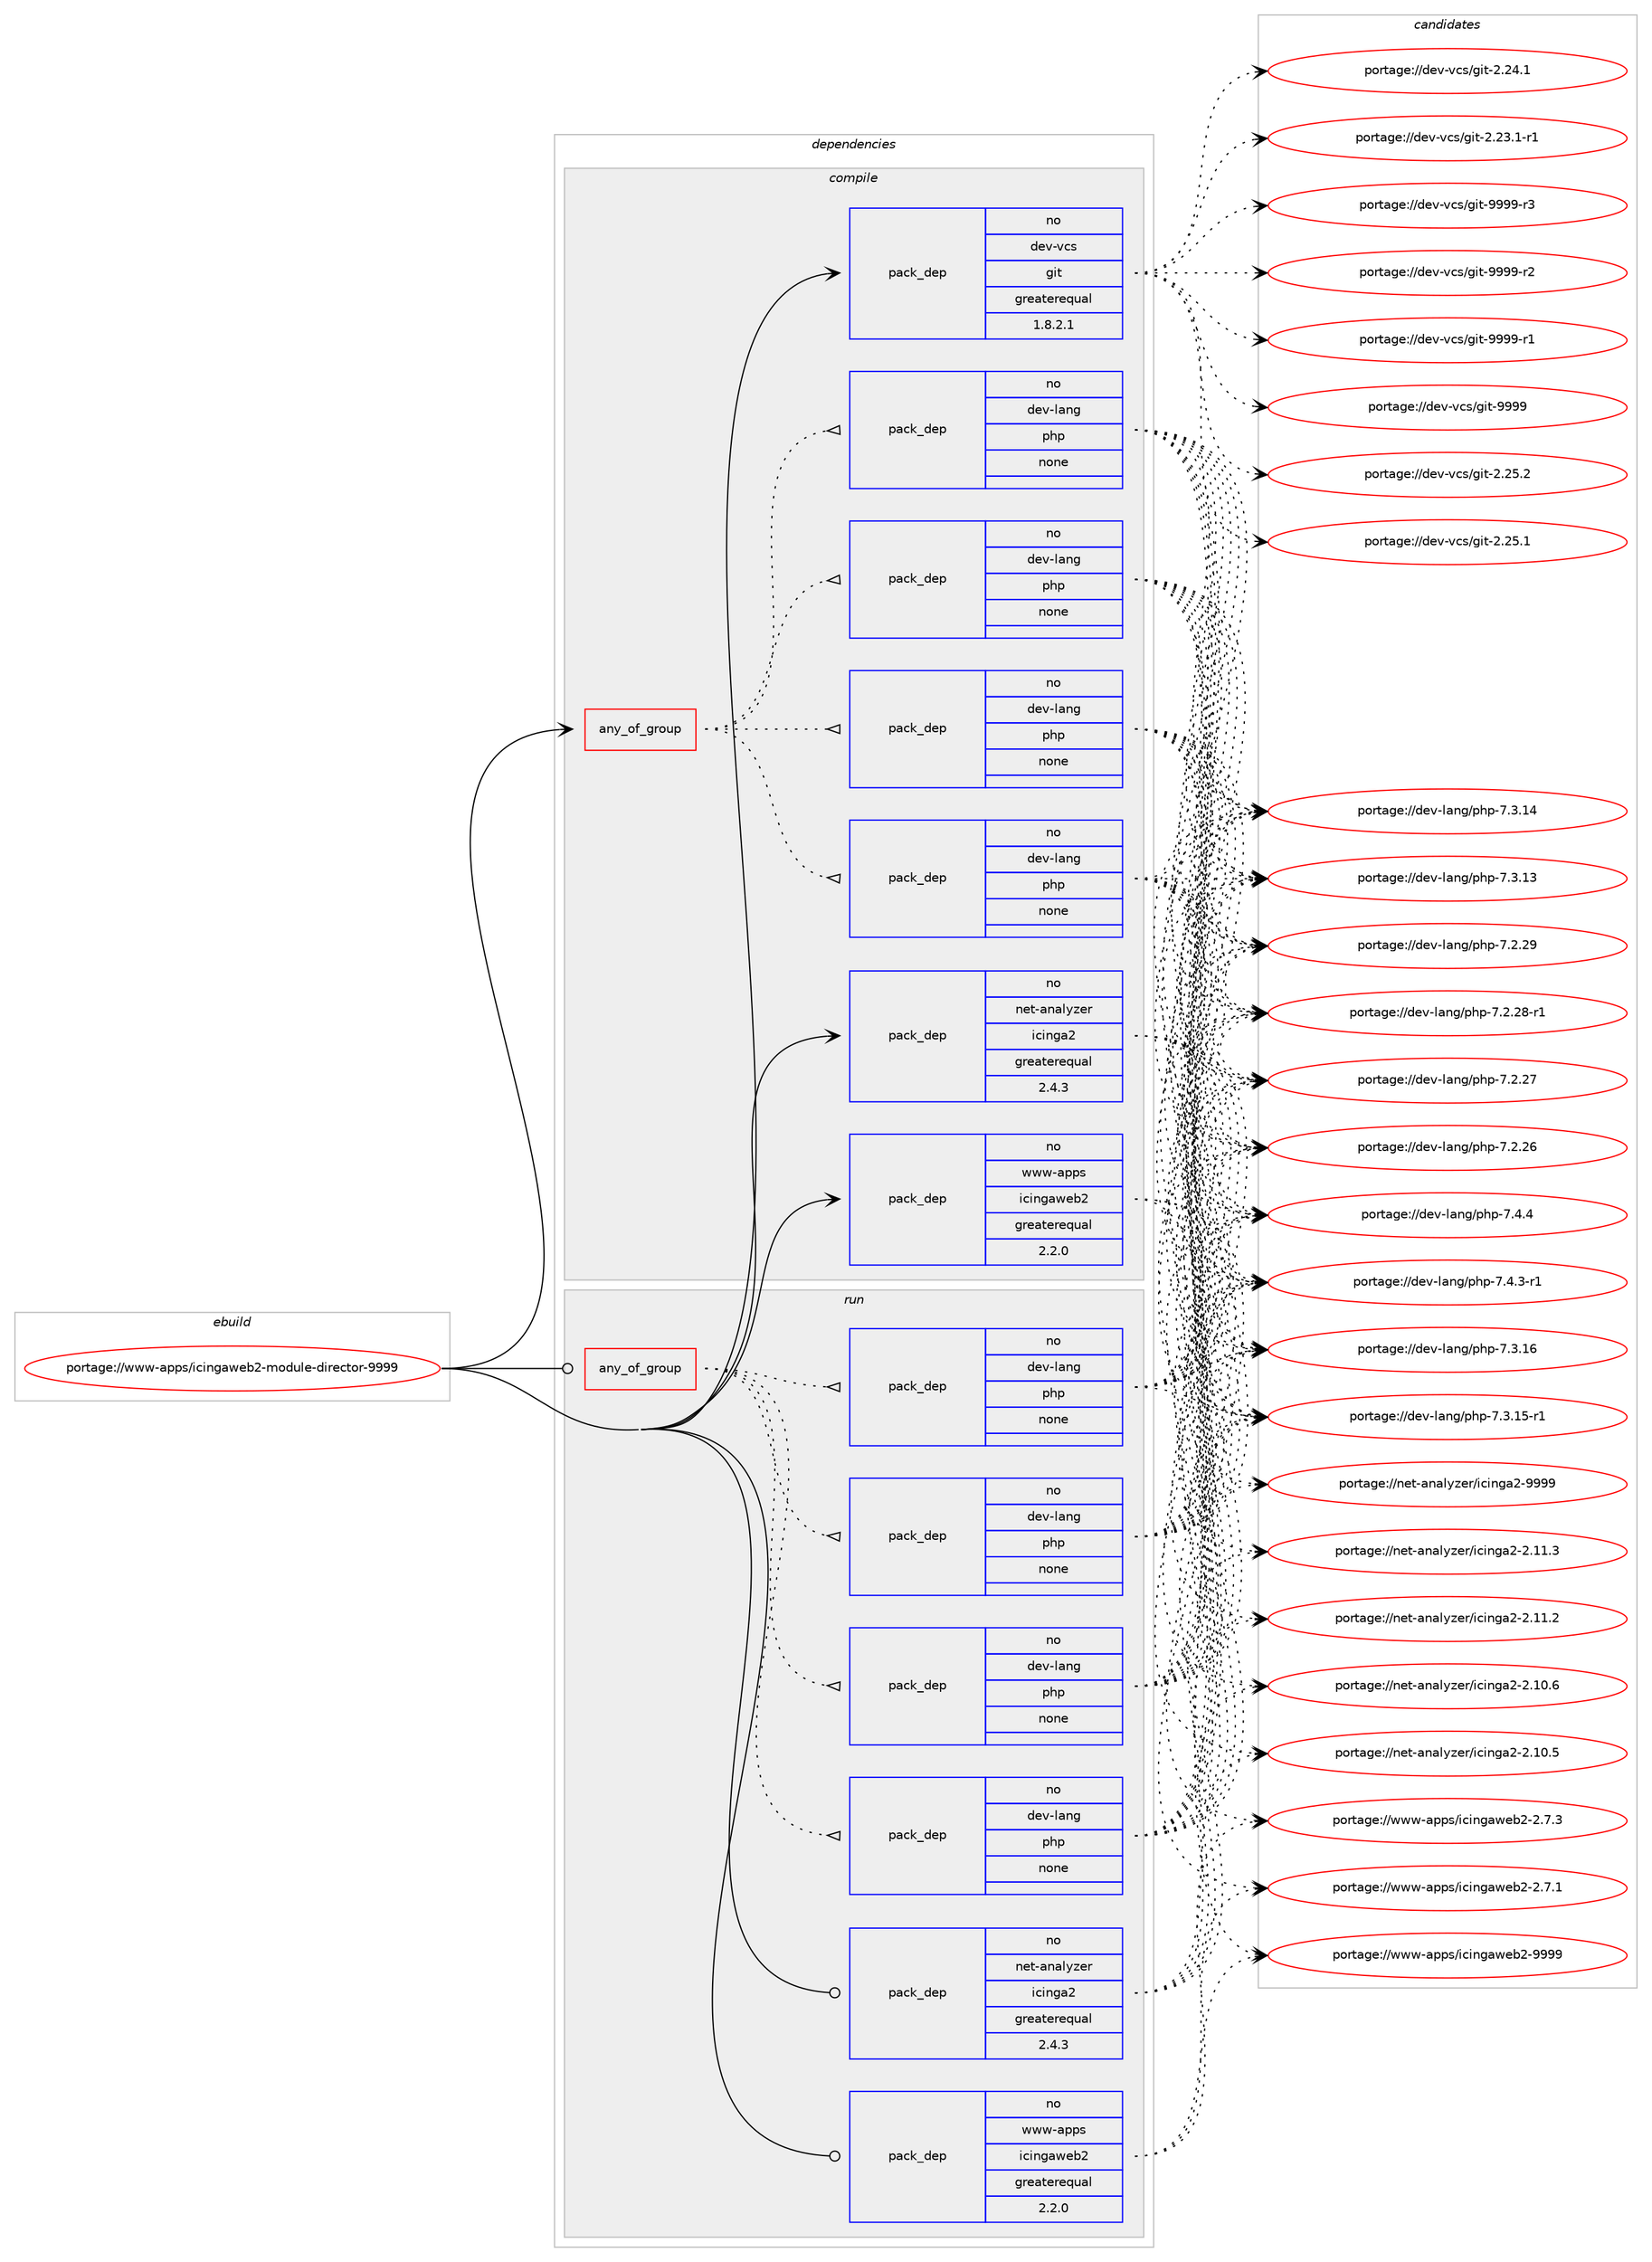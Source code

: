 digraph prolog {

# *************
# Graph options
# *************

newrank=true;
concentrate=true;
compound=true;
graph [rankdir=LR,fontname=Helvetica,fontsize=10,ranksep=1.5];#, ranksep=2.5, nodesep=0.2];
edge  [arrowhead=vee];
node  [fontname=Helvetica,fontsize=10];

# **********
# The ebuild
# **********

subgraph cluster_leftcol {
color=gray;
rank=same;
label=<<i>ebuild</i>>;
id [label="portage://www-apps/icingaweb2-module-director-9999", color=red, width=4, href="../www-apps/icingaweb2-module-director-9999.svg"];
}

# ****************
# The dependencies
# ****************

subgraph cluster_midcol {
color=gray;
label=<<i>dependencies</i>>;
subgraph cluster_compile {
fillcolor="#eeeeee";
style=filled;
label=<<i>compile</i>>;
subgraph any55 {
dependency7412 [label=<<TABLE BORDER="0" CELLBORDER="1" CELLSPACING="0" CELLPADDING="4"><TR><TD CELLPADDING="10">any_of_group</TD></TR></TABLE>>, shape=none, color=red];subgraph pack6207 {
dependency7413 [label=<<TABLE BORDER="0" CELLBORDER="1" CELLSPACING="0" CELLPADDING="4" WIDTH="220"><TR><TD ROWSPAN="6" CELLPADDING="30">pack_dep</TD></TR><TR><TD WIDTH="110">no</TD></TR><TR><TD>dev-lang</TD></TR><TR><TD>php</TD></TR><TR><TD>none</TD></TR><TR><TD></TD></TR></TABLE>>, shape=none, color=blue];
}
dependency7412:e -> dependency7413:w [weight=20,style="dotted",arrowhead="oinv"];
subgraph pack6208 {
dependency7414 [label=<<TABLE BORDER="0" CELLBORDER="1" CELLSPACING="0" CELLPADDING="4" WIDTH="220"><TR><TD ROWSPAN="6" CELLPADDING="30">pack_dep</TD></TR><TR><TD WIDTH="110">no</TD></TR><TR><TD>dev-lang</TD></TR><TR><TD>php</TD></TR><TR><TD>none</TD></TR><TR><TD></TD></TR></TABLE>>, shape=none, color=blue];
}
dependency7412:e -> dependency7414:w [weight=20,style="dotted",arrowhead="oinv"];
subgraph pack6209 {
dependency7415 [label=<<TABLE BORDER="0" CELLBORDER="1" CELLSPACING="0" CELLPADDING="4" WIDTH="220"><TR><TD ROWSPAN="6" CELLPADDING="30">pack_dep</TD></TR><TR><TD WIDTH="110">no</TD></TR><TR><TD>dev-lang</TD></TR><TR><TD>php</TD></TR><TR><TD>none</TD></TR><TR><TD></TD></TR></TABLE>>, shape=none, color=blue];
}
dependency7412:e -> dependency7415:w [weight=20,style="dotted",arrowhead="oinv"];
subgraph pack6210 {
dependency7416 [label=<<TABLE BORDER="0" CELLBORDER="1" CELLSPACING="0" CELLPADDING="4" WIDTH="220"><TR><TD ROWSPAN="6" CELLPADDING="30">pack_dep</TD></TR><TR><TD WIDTH="110">no</TD></TR><TR><TD>dev-lang</TD></TR><TR><TD>php</TD></TR><TR><TD>none</TD></TR><TR><TD></TD></TR></TABLE>>, shape=none, color=blue];
}
dependency7412:e -> dependency7416:w [weight=20,style="dotted",arrowhead="oinv"];
}
id:e -> dependency7412:w [weight=20,style="solid",arrowhead="vee"];
subgraph pack6211 {
dependency7417 [label=<<TABLE BORDER="0" CELLBORDER="1" CELLSPACING="0" CELLPADDING="4" WIDTH="220"><TR><TD ROWSPAN="6" CELLPADDING="30">pack_dep</TD></TR><TR><TD WIDTH="110">no</TD></TR><TR><TD>dev-vcs</TD></TR><TR><TD>git</TD></TR><TR><TD>greaterequal</TD></TR><TR><TD>1.8.2.1</TD></TR></TABLE>>, shape=none, color=blue];
}
id:e -> dependency7417:w [weight=20,style="solid",arrowhead="vee"];
subgraph pack6212 {
dependency7418 [label=<<TABLE BORDER="0" CELLBORDER="1" CELLSPACING="0" CELLPADDING="4" WIDTH="220"><TR><TD ROWSPAN="6" CELLPADDING="30">pack_dep</TD></TR><TR><TD WIDTH="110">no</TD></TR><TR><TD>net-analyzer</TD></TR><TR><TD>icinga2</TD></TR><TR><TD>greaterequal</TD></TR><TR><TD>2.4.3</TD></TR></TABLE>>, shape=none, color=blue];
}
id:e -> dependency7418:w [weight=20,style="solid",arrowhead="vee"];
subgraph pack6213 {
dependency7419 [label=<<TABLE BORDER="0" CELLBORDER="1" CELLSPACING="0" CELLPADDING="4" WIDTH="220"><TR><TD ROWSPAN="6" CELLPADDING="30">pack_dep</TD></TR><TR><TD WIDTH="110">no</TD></TR><TR><TD>www-apps</TD></TR><TR><TD>icingaweb2</TD></TR><TR><TD>greaterequal</TD></TR><TR><TD>2.2.0</TD></TR></TABLE>>, shape=none, color=blue];
}
id:e -> dependency7419:w [weight=20,style="solid",arrowhead="vee"];
}
subgraph cluster_compileandrun {
fillcolor="#eeeeee";
style=filled;
label=<<i>compile and run</i>>;
}
subgraph cluster_run {
fillcolor="#eeeeee";
style=filled;
label=<<i>run</i>>;
subgraph any56 {
dependency7420 [label=<<TABLE BORDER="0" CELLBORDER="1" CELLSPACING="0" CELLPADDING="4"><TR><TD CELLPADDING="10">any_of_group</TD></TR></TABLE>>, shape=none, color=red];subgraph pack6214 {
dependency7421 [label=<<TABLE BORDER="0" CELLBORDER="1" CELLSPACING="0" CELLPADDING="4" WIDTH="220"><TR><TD ROWSPAN="6" CELLPADDING="30">pack_dep</TD></TR><TR><TD WIDTH="110">no</TD></TR><TR><TD>dev-lang</TD></TR><TR><TD>php</TD></TR><TR><TD>none</TD></TR><TR><TD></TD></TR></TABLE>>, shape=none, color=blue];
}
dependency7420:e -> dependency7421:w [weight=20,style="dotted",arrowhead="oinv"];
subgraph pack6215 {
dependency7422 [label=<<TABLE BORDER="0" CELLBORDER="1" CELLSPACING="0" CELLPADDING="4" WIDTH="220"><TR><TD ROWSPAN="6" CELLPADDING="30">pack_dep</TD></TR><TR><TD WIDTH="110">no</TD></TR><TR><TD>dev-lang</TD></TR><TR><TD>php</TD></TR><TR><TD>none</TD></TR><TR><TD></TD></TR></TABLE>>, shape=none, color=blue];
}
dependency7420:e -> dependency7422:w [weight=20,style="dotted",arrowhead="oinv"];
subgraph pack6216 {
dependency7423 [label=<<TABLE BORDER="0" CELLBORDER="1" CELLSPACING="0" CELLPADDING="4" WIDTH="220"><TR><TD ROWSPAN="6" CELLPADDING="30">pack_dep</TD></TR><TR><TD WIDTH="110">no</TD></TR><TR><TD>dev-lang</TD></TR><TR><TD>php</TD></TR><TR><TD>none</TD></TR><TR><TD></TD></TR></TABLE>>, shape=none, color=blue];
}
dependency7420:e -> dependency7423:w [weight=20,style="dotted",arrowhead="oinv"];
subgraph pack6217 {
dependency7424 [label=<<TABLE BORDER="0" CELLBORDER="1" CELLSPACING="0" CELLPADDING="4" WIDTH="220"><TR><TD ROWSPAN="6" CELLPADDING="30">pack_dep</TD></TR><TR><TD WIDTH="110">no</TD></TR><TR><TD>dev-lang</TD></TR><TR><TD>php</TD></TR><TR><TD>none</TD></TR><TR><TD></TD></TR></TABLE>>, shape=none, color=blue];
}
dependency7420:e -> dependency7424:w [weight=20,style="dotted",arrowhead="oinv"];
}
id:e -> dependency7420:w [weight=20,style="solid",arrowhead="odot"];
subgraph pack6218 {
dependency7425 [label=<<TABLE BORDER="0" CELLBORDER="1" CELLSPACING="0" CELLPADDING="4" WIDTH="220"><TR><TD ROWSPAN="6" CELLPADDING="30">pack_dep</TD></TR><TR><TD WIDTH="110">no</TD></TR><TR><TD>net-analyzer</TD></TR><TR><TD>icinga2</TD></TR><TR><TD>greaterequal</TD></TR><TR><TD>2.4.3</TD></TR></TABLE>>, shape=none, color=blue];
}
id:e -> dependency7425:w [weight=20,style="solid",arrowhead="odot"];
subgraph pack6219 {
dependency7426 [label=<<TABLE BORDER="0" CELLBORDER="1" CELLSPACING="0" CELLPADDING="4" WIDTH="220"><TR><TD ROWSPAN="6" CELLPADDING="30">pack_dep</TD></TR><TR><TD WIDTH="110">no</TD></TR><TR><TD>www-apps</TD></TR><TR><TD>icingaweb2</TD></TR><TR><TD>greaterequal</TD></TR><TR><TD>2.2.0</TD></TR></TABLE>>, shape=none, color=blue];
}
id:e -> dependency7426:w [weight=20,style="solid",arrowhead="odot"];
}
}

# **************
# The candidates
# **************

subgraph cluster_choices {
rank=same;
color=gray;
label=<<i>candidates</i>>;

subgraph choice6207 {
color=black;
nodesep=1;
choice100101118451089711010347112104112455546524652 [label="portage://dev-lang/php-7.4.4", color=red, width=4,href="../dev-lang/php-7.4.4.svg"];
choice1001011184510897110103471121041124555465246514511449 [label="portage://dev-lang/php-7.4.3-r1", color=red, width=4,href="../dev-lang/php-7.4.3-r1.svg"];
choice10010111845108971101034711210411245554651464954 [label="portage://dev-lang/php-7.3.16", color=red, width=4,href="../dev-lang/php-7.3.16.svg"];
choice100101118451089711010347112104112455546514649534511449 [label="portage://dev-lang/php-7.3.15-r1", color=red, width=4,href="../dev-lang/php-7.3.15-r1.svg"];
choice10010111845108971101034711210411245554651464952 [label="portage://dev-lang/php-7.3.14", color=red, width=4,href="../dev-lang/php-7.3.14.svg"];
choice10010111845108971101034711210411245554651464951 [label="portage://dev-lang/php-7.3.13", color=red, width=4,href="../dev-lang/php-7.3.13.svg"];
choice10010111845108971101034711210411245554650465057 [label="portage://dev-lang/php-7.2.29", color=red, width=4,href="../dev-lang/php-7.2.29.svg"];
choice100101118451089711010347112104112455546504650564511449 [label="portage://dev-lang/php-7.2.28-r1", color=red, width=4,href="../dev-lang/php-7.2.28-r1.svg"];
choice10010111845108971101034711210411245554650465055 [label="portage://dev-lang/php-7.2.27", color=red, width=4,href="../dev-lang/php-7.2.27.svg"];
choice10010111845108971101034711210411245554650465054 [label="portage://dev-lang/php-7.2.26", color=red, width=4,href="../dev-lang/php-7.2.26.svg"];
dependency7413:e -> choice100101118451089711010347112104112455546524652:w [style=dotted,weight="100"];
dependency7413:e -> choice1001011184510897110103471121041124555465246514511449:w [style=dotted,weight="100"];
dependency7413:e -> choice10010111845108971101034711210411245554651464954:w [style=dotted,weight="100"];
dependency7413:e -> choice100101118451089711010347112104112455546514649534511449:w [style=dotted,weight="100"];
dependency7413:e -> choice10010111845108971101034711210411245554651464952:w [style=dotted,weight="100"];
dependency7413:e -> choice10010111845108971101034711210411245554651464951:w [style=dotted,weight="100"];
dependency7413:e -> choice10010111845108971101034711210411245554650465057:w [style=dotted,weight="100"];
dependency7413:e -> choice100101118451089711010347112104112455546504650564511449:w [style=dotted,weight="100"];
dependency7413:e -> choice10010111845108971101034711210411245554650465055:w [style=dotted,weight="100"];
dependency7413:e -> choice10010111845108971101034711210411245554650465054:w [style=dotted,weight="100"];
}
subgraph choice6208 {
color=black;
nodesep=1;
choice100101118451089711010347112104112455546524652 [label="portage://dev-lang/php-7.4.4", color=red, width=4,href="../dev-lang/php-7.4.4.svg"];
choice1001011184510897110103471121041124555465246514511449 [label="portage://dev-lang/php-7.4.3-r1", color=red, width=4,href="../dev-lang/php-7.4.3-r1.svg"];
choice10010111845108971101034711210411245554651464954 [label="portage://dev-lang/php-7.3.16", color=red, width=4,href="../dev-lang/php-7.3.16.svg"];
choice100101118451089711010347112104112455546514649534511449 [label="portage://dev-lang/php-7.3.15-r1", color=red, width=4,href="../dev-lang/php-7.3.15-r1.svg"];
choice10010111845108971101034711210411245554651464952 [label="portage://dev-lang/php-7.3.14", color=red, width=4,href="../dev-lang/php-7.3.14.svg"];
choice10010111845108971101034711210411245554651464951 [label="portage://dev-lang/php-7.3.13", color=red, width=4,href="../dev-lang/php-7.3.13.svg"];
choice10010111845108971101034711210411245554650465057 [label="portage://dev-lang/php-7.2.29", color=red, width=4,href="../dev-lang/php-7.2.29.svg"];
choice100101118451089711010347112104112455546504650564511449 [label="portage://dev-lang/php-7.2.28-r1", color=red, width=4,href="../dev-lang/php-7.2.28-r1.svg"];
choice10010111845108971101034711210411245554650465055 [label="portage://dev-lang/php-7.2.27", color=red, width=4,href="../dev-lang/php-7.2.27.svg"];
choice10010111845108971101034711210411245554650465054 [label="portage://dev-lang/php-7.2.26", color=red, width=4,href="../dev-lang/php-7.2.26.svg"];
dependency7414:e -> choice100101118451089711010347112104112455546524652:w [style=dotted,weight="100"];
dependency7414:e -> choice1001011184510897110103471121041124555465246514511449:w [style=dotted,weight="100"];
dependency7414:e -> choice10010111845108971101034711210411245554651464954:w [style=dotted,weight="100"];
dependency7414:e -> choice100101118451089711010347112104112455546514649534511449:w [style=dotted,weight="100"];
dependency7414:e -> choice10010111845108971101034711210411245554651464952:w [style=dotted,weight="100"];
dependency7414:e -> choice10010111845108971101034711210411245554651464951:w [style=dotted,weight="100"];
dependency7414:e -> choice10010111845108971101034711210411245554650465057:w [style=dotted,weight="100"];
dependency7414:e -> choice100101118451089711010347112104112455546504650564511449:w [style=dotted,weight="100"];
dependency7414:e -> choice10010111845108971101034711210411245554650465055:w [style=dotted,weight="100"];
dependency7414:e -> choice10010111845108971101034711210411245554650465054:w [style=dotted,weight="100"];
}
subgraph choice6209 {
color=black;
nodesep=1;
choice100101118451089711010347112104112455546524652 [label="portage://dev-lang/php-7.4.4", color=red, width=4,href="../dev-lang/php-7.4.4.svg"];
choice1001011184510897110103471121041124555465246514511449 [label="portage://dev-lang/php-7.4.3-r1", color=red, width=4,href="../dev-lang/php-7.4.3-r1.svg"];
choice10010111845108971101034711210411245554651464954 [label="portage://dev-lang/php-7.3.16", color=red, width=4,href="../dev-lang/php-7.3.16.svg"];
choice100101118451089711010347112104112455546514649534511449 [label="portage://dev-lang/php-7.3.15-r1", color=red, width=4,href="../dev-lang/php-7.3.15-r1.svg"];
choice10010111845108971101034711210411245554651464952 [label="portage://dev-lang/php-7.3.14", color=red, width=4,href="../dev-lang/php-7.3.14.svg"];
choice10010111845108971101034711210411245554651464951 [label="portage://dev-lang/php-7.3.13", color=red, width=4,href="../dev-lang/php-7.3.13.svg"];
choice10010111845108971101034711210411245554650465057 [label="portage://dev-lang/php-7.2.29", color=red, width=4,href="../dev-lang/php-7.2.29.svg"];
choice100101118451089711010347112104112455546504650564511449 [label="portage://dev-lang/php-7.2.28-r1", color=red, width=4,href="../dev-lang/php-7.2.28-r1.svg"];
choice10010111845108971101034711210411245554650465055 [label="portage://dev-lang/php-7.2.27", color=red, width=4,href="../dev-lang/php-7.2.27.svg"];
choice10010111845108971101034711210411245554650465054 [label="portage://dev-lang/php-7.2.26", color=red, width=4,href="../dev-lang/php-7.2.26.svg"];
dependency7415:e -> choice100101118451089711010347112104112455546524652:w [style=dotted,weight="100"];
dependency7415:e -> choice1001011184510897110103471121041124555465246514511449:w [style=dotted,weight="100"];
dependency7415:e -> choice10010111845108971101034711210411245554651464954:w [style=dotted,weight="100"];
dependency7415:e -> choice100101118451089711010347112104112455546514649534511449:w [style=dotted,weight="100"];
dependency7415:e -> choice10010111845108971101034711210411245554651464952:w [style=dotted,weight="100"];
dependency7415:e -> choice10010111845108971101034711210411245554651464951:w [style=dotted,weight="100"];
dependency7415:e -> choice10010111845108971101034711210411245554650465057:w [style=dotted,weight="100"];
dependency7415:e -> choice100101118451089711010347112104112455546504650564511449:w [style=dotted,weight="100"];
dependency7415:e -> choice10010111845108971101034711210411245554650465055:w [style=dotted,weight="100"];
dependency7415:e -> choice10010111845108971101034711210411245554650465054:w [style=dotted,weight="100"];
}
subgraph choice6210 {
color=black;
nodesep=1;
choice100101118451089711010347112104112455546524652 [label="portage://dev-lang/php-7.4.4", color=red, width=4,href="../dev-lang/php-7.4.4.svg"];
choice1001011184510897110103471121041124555465246514511449 [label="portage://dev-lang/php-7.4.3-r1", color=red, width=4,href="../dev-lang/php-7.4.3-r1.svg"];
choice10010111845108971101034711210411245554651464954 [label="portage://dev-lang/php-7.3.16", color=red, width=4,href="../dev-lang/php-7.3.16.svg"];
choice100101118451089711010347112104112455546514649534511449 [label="portage://dev-lang/php-7.3.15-r1", color=red, width=4,href="../dev-lang/php-7.3.15-r1.svg"];
choice10010111845108971101034711210411245554651464952 [label="portage://dev-lang/php-7.3.14", color=red, width=4,href="../dev-lang/php-7.3.14.svg"];
choice10010111845108971101034711210411245554651464951 [label="portage://dev-lang/php-7.3.13", color=red, width=4,href="../dev-lang/php-7.3.13.svg"];
choice10010111845108971101034711210411245554650465057 [label="portage://dev-lang/php-7.2.29", color=red, width=4,href="../dev-lang/php-7.2.29.svg"];
choice100101118451089711010347112104112455546504650564511449 [label="portage://dev-lang/php-7.2.28-r1", color=red, width=4,href="../dev-lang/php-7.2.28-r1.svg"];
choice10010111845108971101034711210411245554650465055 [label="portage://dev-lang/php-7.2.27", color=red, width=4,href="../dev-lang/php-7.2.27.svg"];
choice10010111845108971101034711210411245554650465054 [label="portage://dev-lang/php-7.2.26", color=red, width=4,href="../dev-lang/php-7.2.26.svg"];
dependency7416:e -> choice100101118451089711010347112104112455546524652:w [style=dotted,weight="100"];
dependency7416:e -> choice1001011184510897110103471121041124555465246514511449:w [style=dotted,weight="100"];
dependency7416:e -> choice10010111845108971101034711210411245554651464954:w [style=dotted,weight="100"];
dependency7416:e -> choice100101118451089711010347112104112455546514649534511449:w [style=dotted,weight="100"];
dependency7416:e -> choice10010111845108971101034711210411245554651464952:w [style=dotted,weight="100"];
dependency7416:e -> choice10010111845108971101034711210411245554651464951:w [style=dotted,weight="100"];
dependency7416:e -> choice10010111845108971101034711210411245554650465057:w [style=dotted,weight="100"];
dependency7416:e -> choice100101118451089711010347112104112455546504650564511449:w [style=dotted,weight="100"];
dependency7416:e -> choice10010111845108971101034711210411245554650465055:w [style=dotted,weight="100"];
dependency7416:e -> choice10010111845108971101034711210411245554650465054:w [style=dotted,weight="100"];
}
subgraph choice6211 {
color=black;
nodesep=1;
choice10010111845118991154710310511645575757574511451 [label="portage://dev-vcs/git-9999-r3", color=red, width=4,href="../dev-vcs/git-9999-r3.svg"];
choice10010111845118991154710310511645575757574511450 [label="portage://dev-vcs/git-9999-r2", color=red, width=4,href="../dev-vcs/git-9999-r2.svg"];
choice10010111845118991154710310511645575757574511449 [label="portage://dev-vcs/git-9999-r1", color=red, width=4,href="../dev-vcs/git-9999-r1.svg"];
choice1001011184511899115471031051164557575757 [label="portage://dev-vcs/git-9999", color=red, width=4,href="../dev-vcs/git-9999.svg"];
choice10010111845118991154710310511645504650534650 [label="portage://dev-vcs/git-2.25.2", color=red, width=4,href="../dev-vcs/git-2.25.2.svg"];
choice10010111845118991154710310511645504650534649 [label="portage://dev-vcs/git-2.25.1", color=red, width=4,href="../dev-vcs/git-2.25.1.svg"];
choice10010111845118991154710310511645504650524649 [label="portage://dev-vcs/git-2.24.1", color=red, width=4,href="../dev-vcs/git-2.24.1.svg"];
choice100101118451189911547103105116455046505146494511449 [label="portage://dev-vcs/git-2.23.1-r1", color=red, width=4,href="../dev-vcs/git-2.23.1-r1.svg"];
dependency7417:e -> choice10010111845118991154710310511645575757574511451:w [style=dotted,weight="100"];
dependency7417:e -> choice10010111845118991154710310511645575757574511450:w [style=dotted,weight="100"];
dependency7417:e -> choice10010111845118991154710310511645575757574511449:w [style=dotted,weight="100"];
dependency7417:e -> choice1001011184511899115471031051164557575757:w [style=dotted,weight="100"];
dependency7417:e -> choice10010111845118991154710310511645504650534650:w [style=dotted,weight="100"];
dependency7417:e -> choice10010111845118991154710310511645504650534649:w [style=dotted,weight="100"];
dependency7417:e -> choice10010111845118991154710310511645504650524649:w [style=dotted,weight="100"];
dependency7417:e -> choice100101118451189911547103105116455046505146494511449:w [style=dotted,weight="100"];
}
subgraph choice6212 {
color=black;
nodesep=1;
choice110101116459711097108121122101114471059910511010397504557575757 [label="portage://net-analyzer/icinga2-9999", color=red, width=4,href="../net-analyzer/icinga2-9999.svg"];
choice1101011164597110971081211221011144710599105110103975045504649494651 [label="portage://net-analyzer/icinga2-2.11.3", color=red, width=4,href="../net-analyzer/icinga2-2.11.3.svg"];
choice1101011164597110971081211221011144710599105110103975045504649494650 [label="portage://net-analyzer/icinga2-2.11.2", color=red, width=4,href="../net-analyzer/icinga2-2.11.2.svg"];
choice1101011164597110971081211221011144710599105110103975045504649484654 [label="portage://net-analyzer/icinga2-2.10.6", color=red, width=4,href="../net-analyzer/icinga2-2.10.6.svg"];
choice1101011164597110971081211221011144710599105110103975045504649484653 [label="portage://net-analyzer/icinga2-2.10.5", color=red, width=4,href="../net-analyzer/icinga2-2.10.5.svg"];
dependency7418:e -> choice110101116459711097108121122101114471059910511010397504557575757:w [style=dotted,weight="100"];
dependency7418:e -> choice1101011164597110971081211221011144710599105110103975045504649494651:w [style=dotted,weight="100"];
dependency7418:e -> choice1101011164597110971081211221011144710599105110103975045504649494650:w [style=dotted,weight="100"];
dependency7418:e -> choice1101011164597110971081211221011144710599105110103975045504649484654:w [style=dotted,weight="100"];
dependency7418:e -> choice1101011164597110971081211221011144710599105110103975045504649484653:w [style=dotted,weight="100"];
}
subgraph choice6213 {
color=black;
nodesep=1;
choice119119119459711211211547105991051101039711910198504557575757 [label="portage://www-apps/icingaweb2-9999", color=red, width=4,href="../www-apps/icingaweb2-9999.svg"];
choice11911911945971121121154710599105110103971191019850455046554651 [label="portage://www-apps/icingaweb2-2.7.3", color=red, width=4,href="../www-apps/icingaweb2-2.7.3.svg"];
choice11911911945971121121154710599105110103971191019850455046554649 [label="portage://www-apps/icingaweb2-2.7.1", color=red, width=4,href="../www-apps/icingaweb2-2.7.1.svg"];
dependency7419:e -> choice119119119459711211211547105991051101039711910198504557575757:w [style=dotted,weight="100"];
dependency7419:e -> choice11911911945971121121154710599105110103971191019850455046554651:w [style=dotted,weight="100"];
dependency7419:e -> choice11911911945971121121154710599105110103971191019850455046554649:w [style=dotted,weight="100"];
}
subgraph choice6214 {
color=black;
nodesep=1;
choice100101118451089711010347112104112455546524652 [label="portage://dev-lang/php-7.4.4", color=red, width=4,href="../dev-lang/php-7.4.4.svg"];
choice1001011184510897110103471121041124555465246514511449 [label="portage://dev-lang/php-7.4.3-r1", color=red, width=4,href="../dev-lang/php-7.4.3-r1.svg"];
choice10010111845108971101034711210411245554651464954 [label="portage://dev-lang/php-7.3.16", color=red, width=4,href="../dev-lang/php-7.3.16.svg"];
choice100101118451089711010347112104112455546514649534511449 [label="portage://dev-lang/php-7.3.15-r1", color=red, width=4,href="../dev-lang/php-7.3.15-r1.svg"];
choice10010111845108971101034711210411245554651464952 [label="portage://dev-lang/php-7.3.14", color=red, width=4,href="../dev-lang/php-7.3.14.svg"];
choice10010111845108971101034711210411245554651464951 [label="portage://dev-lang/php-7.3.13", color=red, width=4,href="../dev-lang/php-7.3.13.svg"];
choice10010111845108971101034711210411245554650465057 [label="portage://dev-lang/php-7.2.29", color=red, width=4,href="../dev-lang/php-7.2.29.svg"];
choice100101118451089711010347112104112455546504650564511449 [label="portage://dev-lang/php-7.2.28-r1", color=red, width=4,href="../dev-lang/php-7.2.28-r1.svg"];
choice10010111845108971101034711210411245554650465055 [label="portage://dev-lang/php-7.2.27", color=red, width=4,href="../dev-lang/php-7.2.27.svg"];
choice10010111845108971101034711210411245554650465054 [label="portage://dev-lang/php-7.2.26", color=red, width=4,href="../dev-lang/php-7.2.26.svg"];
dependency7421:e -> choice100101118451089711010347112104112455546524652:w [style=dotted,weight="100"];
dependency7421:e -> choice1001011184510897110103471121041124555465246514511449:w [style=dotted,weight="100"];
dependency7421:e -> choice10010111845108971101034711210411245554651464954:w [style=dotted,weight="100"];
dependency7421:e -> choice100101118451089711010347112104112455546514649534511449:w [style=dotted,weight="100"];
dependency7421:e -> choice10010111845108971101034711210411245554651464952:w [style=dotted,weight="100"];
dependency7421:e -> choice10010111845108971101034711210411245554651464951:w [style=dotted,weight="100"];
dependency7421:e -> choice10010111845108971101034711210411245554650465057:w [style=dotted,weight="100"];
dependency7421:e -> choice100101118451089711010347112104112455546504650564511449:w [style=dotted,weight="100"];
dependency7421:e -> choice10010111845108971101034711210411245554650465055:w [style=dotted,weight="100"];
dependency7421:e -> choice10010111845108971101034711210411245554650465054:w [style=dotted,weight="100"];
}
subgraph choice6215 {
color=black;
nodesep=1;
choice100101118451089711010347112104112455546524652 [label="portage://dev-lang/php-7.4.4", color=red, width=4,href="../dev-lang/php-7.4.4.svg"];
choice1001011184510897110103471121041124555465246514511449 [label="portage://dev-lang/php-7.4.3-r1", color=red, width=4,href="../dev-lang/php-7.4.3-r1.svg"];
choice10010111845108971101034711210411245554651464954 [label="portage://dev-lang/php-7.3.16", color=red, width=4,href="../dev-lang/php-7.3.16.svg"];
choice100101118451089711010347112104112455546514649534511449 [label="portage://dev-lang/php-7.3.15-r1", color=red, width=4,href="../dev-lang/php-7.3.15-r1.svg"];
choice10010111845108971101034711210411245554651464952 [label="portage://dev-lang/php-7.3.14", color=red, width=4,href="../dev-lang/php-7.3.14.svg"];
choice10010111845108971101034711210411245554651464951 [label="portage://dev-lang/php-7.3.13", color=red, width=4,href="../dev-lang/php-7.3.13.svg"];
choice10010111845108971101034711210411245554650465057 [label="portage://dev-lang/php-7.2.29", color=red, width=4,href="../dev-lang/php-7.2.29.svg"];
choice100101118451089711010347112104112455546504650564511449 [label="portage://dev-lang/php-7.2.28-r1", color=red, width=4,href="../dev-lang/php-7.2.28-r1.svg"];
choice10010111845108971101034711210411245554650465055 [label="portage://dev-lang/php-7.2.27", color=red, width=4,href="../dev-lang/php-7.2.27.svg"];
choice10010111845108971101034711210411245554650465054 [label="portage://dev-lang/php-7.2.26", color=red, width=4,href="../dev-lang/php-7.2.26.svg"];
dependency7422:e -> choice100101118451089711010347112104112455546524652:w [style=dotted,weight="100"];
dependency7422:e -> choice1001011184510897110103471121041124555465246514511449:w [style=dotted,weight="100"];
dependency7422:e -> choice10010111845108971101034711210411245554651464954:w [style=dotted,weight="100"];
dependency7422:e -> choice100101118451089711010347112104112455546514649534511449:w [style=dotted,weight="100"];
dependency7422:e -> choice10010111845108971101034711210411245554651464952:w [style=dotted,weight="100"];
dependency7422:e -> choice10010111845108971101034711210411245554651464951:w [style=dotted,weight="100"];
dependency7422:e -> choice10010111845108971101034711210411245554650465057:w [style=dotted,weight="100"];
dependency7422:e -> choice100101118451089711010347112104112455546504650564511449:w [style=dotted,weight="100"];
dependency7422:e -> choice10010111845108971101034711210411245554650465055:w [style=dotted,weight="100"];
dependency7422:e -> choice10010111845108971101034711210411245554650465054:w [style=dotted,weight="100"];
}
subgraph choice6216 {
color=black;
nodesep=1;
choice100101118451089711010347112104112455546524652 [label="portage://dev-lang/php-7.4.4", color=red, width=4,href="../dev-lang/php-7.4.4.svg"];
choice1001011184510897110103471121041124555465246514511449 [label="portage://dev-lang/php-7.4.3-r1", color=red, width=4,href="../dev-lang/php-7.4.3-r1.svg"];
choice10010111845108971101034711210411245554651464954 [label="portage://dev-lang/php-7.3.16", color=red, width=4,href="../dev-lang/php-7.3.16.svg"];
choice100101118451089711010347112104112455546514649534511449 [label="portage://dev-lang/php-7.3.15-r1", color=red, width=4,href="../dev-lang/php-7.3.15-r1.svg"];
choice10010111845108971101034711210411245554651464952 [label="portage://dev-lang/php-7.3.14", color=red, width=4,href="../dev-lang/php-7.3.14.svg"];
choice10010111845108971101034711210411245554651464951 [label="portage://dev-lang/php-7.3.13", color=red, width=4,href="../dev-lang/php-7.3.13.svg"];
choice10010111845108971101034711210411245554650465057 [label="portage://dev-lang/php-7.2.29", color=red, width=4,href="../dev-lang/php-7.2.29.svg"];
choice100101118451089711010347112104112455546504650564511449 [label="portage://dev-lang/php-7.2.28-r1", color=red, width=4,href="../dev-lang/php-7.2.28-r1.svg"];
choice10010111845108971101034711210411245554650465055 [label="portage://dev-lang/php-7.2.27", color=red, width=4,href="../dev-lang/php-7.2.27.svg"];
choice10010111845108971101034711210411245554650465054 [label="portage://dev-lang/php-7.2.26", color=red, width=4,href="../dev-lang/php-7.2.26.svg"];
dependency7423:e -> choice100101118451089711010347112104112455546524652:w [style=dotted,weight="100"];
dependency7423:e -> choice1001011184510897110103471121041124555465246514511449:w [style=dotted,weight="100"];
dependency7423:e -> choice10010111845108971101034711210411245554651464954:w [style=dotted,weight="100"];
dependency7423:e -> choice100101118451089711010347112104112455546514649534511449:w [style=dotted,weight="100"];
dependency7423:e -> choice10010111845108971101034711210411245554651464952:w [style=dotted,weight="100"];
dependency7423:e -> choice10010111845108971101034711210411245554651464951:w [style=dotted,weight="100"];
dependency7423:e -> choice10010111845108971101034711210411245554650465057:w [style=dotted,weight="100"];
dependency7423:e -> choice100101118451089711010347112104112455546504650564511449:w [style=dotted,weight="100"];
dependency7423:e -> choice10010111845108971101034711210411245554650465055:w [style=dotted,weight="100"];
dependency7423:e -> choice10010111845108971101034711210411245554650465054:w [style=dotted,weight="100"];
}
subgraph choice6217 {
color=black;
nodesep=1;
choice100101118451089711010347112104112455546524652 [label="portage://dev-lang/php-7.4.4", color=red, width=4,href="../dev-lang/php-7.4.4.svg"];
choice1001011184510897110103471121041124555465246514511449 [label="portage://dev-lang/php-7.4.3-r1", color=red, width=4,href="../dev-lang/php-7.4.3-r1.svg"];
choice10010111845108971101034711210411245554651464954 [label="portage://dev-lang/php-7.3.16", color=red, width=4,href="../dev-lang/php-7.3.16.svg"];
choice100101118451089711010347112104112455546514649534511449 [label="portage://dev-lang/php-7.3.15-r1", color=red, width=4,href="../dev-lang/php-7.3.15-r1.svg"];
choice10010111845108971101034711210411245554651464952 [label="portage://dev-lang/php-7.3.14", color=red, width=4,href="../dev-lang/php-7.3.14.svg"];
choice10010111845108971101034711210411245554651464951 [label="portage://dev-lang/php-7.3.13", color=red, width=4,href="../dev-lang/php-7.3.13.svg"];
choice10010111845108971101034711210411245554650465057 [label="portage://dev-lang/php-7.2.29", color=red, width=4,href="../dev-lang/php-7.2.29.svg"];
choice100101118451089711010347112104112455546504650564511449 [label="portage://dev-lang/php-7.2.28-r1", color=red, width=4,href="../dev-lang/php-7.2.28-r1.svg"];
choice10010111845108971101034711210411245554650465055 [label="portage://dev-lang/php-7.2.27", color=red, width=4,href="../dev-lang/php-7.2.27.svg"];
choice10010111845108971101034711210411245554650465054 [label="portage://dev-lang/php-7.2.26", color=red, width=4,href="../dev-lang/php-7.2.26.svg"];
dependency7424:e -> choice100101118451089711010347112104112455546524652:w [style=dotted,weight="100"];
dependency7424:e -> choice1001011184510897110103471121041124555465246514511449:w [style=dotted,weight="100"];
dependency7424:e -> choice10010111845108971101034711210411245554651464954:w [style=dotted,weight="100"];
dependency7424:e -> choice100101118451089711010347112104112455546514649534511449:w [style=dotted,weight="100"];
dependency7424:e -> choice10010111845108971101034711210411245554651464952:w [style=dotted,weight="100"];
dependency7424:e -> choice10010111845108971101034711210411245554651464951:w [style=dotted,weight="100"];
dependency7424:e -> choice10010111845108971101034711210411245554650465057:w [style=dotted,weight="100"];
dependency7424:e -> choice100101118451089711010347112104112455546504650564511449:w [style=dotted,weight="100"];
dependency7424:e -> choice10010111845108971101034711210411245554650465055:w [style=dotted,weight="100"];
dependency7424:e -> choice10010111845108971101034711210411245554650465054:w [style=dotted,weight="100"];
}
subgraph choice6218 {
color=black;
nodesep=1;
choice110101116459711097108121122101114471059910511010397504557575757 [label="portage://net-analyzer/icinga2-9999", color=red, width=4,href="../net-analyzer/icinga2-9999.svg"];
choice1101011164597110971081211221011144710599105110103975045504649494651 [label="portage://net-analyzer/icinga2-2.11.3", color=red, width=4,href="../net-analyzer/icinga2-2.11.3.svg"];
choice1101011164597110971081211221011144710599105110103975045504649494650 [label="portage://net-analyzer/icinga2-2.11.2", color=red, width=4,href="../net-analyzer/icinga2-2.11.2.svg"];
choice1101011164597110971081211221011144710599105110103975045504649484654 [label="portage://net-analyzer/icinga2-2.10.6", color=red, width=4,href="../net-analyzer/icinga2-2.10.6.svg"];
choice1101011164597110971081211221011144710599105110103975045504649484653 [label="portage://net-analyzer/icinga2-2.10.5", color=red, width=4,href="../net-analyzer/icinga2-2.10.5.svg"];
dependency7425:e -> choice110101116459711097108121122101114471059910511010397504557575757:w [style=dotted,weight="100"];
dependency7425:e -> choice1101011164597110971081211221011144710599105110103975045504649494651:w [style=dotted,weight="100"];
dependency7425:e -> choice1101011164597110971081211221011144710599105110103975045504649494650:w [style=dotted,weight="100"];
dependency7425:e -> choice1101011164597110971081211221011144710599105110103975045504649484654:w [style=dotted,weight="100"];
dependency7425:e -> choice1101011164597110971081211221011144710599105110103975045504649484653:w [style=dotted,weight="100"];
}
subgraph choice6219 {
color=black;
nodesep=1;
choice119119119459711211211547105991051101039711910198504557575757 [label="portage://www-apps/icingaweb2-9999", color=red, width=4,href="../www-apps/icingaweb2-9999.svg"];
choice11911911945971121121154710599105110103971191019850455046554651 [label="portage://www-apps/icingaweb2-2.7.3", color=red, width=4,href="../www-apps/icingaweb2-2.7.3.svg"];
choice11911911945971121121154710599105110103971191019850455046554649 [label="portage://www-apps/icingaweb2-2.7.1", color=red, width=4,href="../www-apps/icingaweb2-2.7.1.svg"];
dependency7426:e -> choice119119119459711211211547105991051101039711910198504557575757:w [style=dotted,weight="100"];
dependency7426:e -> choice11911911945971121121154710599105110103971191019850455046554651:w [style=dotted,weight="100"];
dependency7426:e -> choice11911911945971121121154710599105110103971191019850455046554649:w [style=dotted,weight="100"];
}
}

}
